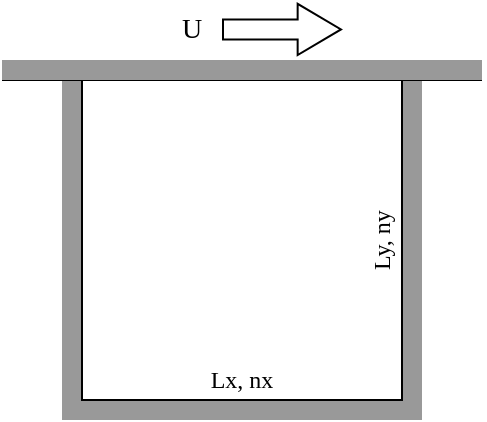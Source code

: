 <mxfile version="26.0.9">
  <diagram name="ページ1" id="D2a4orqu92_KeRABc9eB">
    <mxGraphModel dx="647" dy="459" grid="1" gridSize="10" guides="1" tooltips="1" connect="1" arrows="1" fold="1" page="1" pageScale="1" pageWidth="1390" pageHeight="360" math="0" shadow="0">
      <root>
        <mxCell id="0" />
        <mxCell id="1" parent="0" />
        <mxCell id="nLY7P3FtBvSz40wue8Jh-5" value="" style="rounded=0;whiteSpace=wrap;html=1;strokeColor=none;fillStyle=solid;fillColor=#999999;imageWidth=24;fillOpacity=100;portConstraint=none;labelPadding=0;strokeOpacity=100;" parent="1" vertex="1">
          <mxGeometry x="70" y="80" width="180" height="170" as="geometry" />
        </mxCell>
        <mxCell id="nLY7P3FtBvSz40wue8Jh-1" value="" style="rounded=0;whiteSpace=wrap;html=1;" parent="1" vertex="1">
          <mxGeometry x="80" y="80" width="160" height="160" as="geometry" />
        </mxCell>
        <mxCell id="nLY7P3FtBvSz40wue8Jh-2" value="" style="endArrow=none;html=1;rounded=0;" parent="1" edge="1">
          <mxGeometry width="50" height="50" relative="1" as="geometry">
            <mxPoint x="40" y="80" as="sourcePoint" />
            <mxPoint x="280" y="80" as="targetPoint" />
          </mxGeometry>
        </mxCell>
        <mxCell id="nLY7P3FtBvSz40wue8Jh-3" value="" style="shape=flexArrow;endArrow=classic;html=1;rounded=0;endWidth=14.595;endSize=6.892;" parent="1" edge="1">
          <mxGeometry width="50" height="50" relative="1" as="geometry">
            <mxPoint x="150" y="54.73" as="sourcePoint" />
            <mxPoint x="210" y="54.73" as="targetPoint" />
          </mxGeometry>
        </mxCell>
        <mxCell id="nLY7P3FtBvSz40wue8Jh-4" value="U" style="text;html=1;align=center;verticalAlign=middle;whiteSpace=wrap;rounded=0;fontFamily=Times New Roman;fontSize=14;" parent="1" vertex="1">
          <mxGeometry x="120" y="40" width="30" height="30" as="geometry" />
        </mxCell>
        <mxCell id="nLY7P3FtBvSz40wue8Jh-6" value="" style="rounded=0;whiteSpace=wrap;html=1;strokeColor=none;fillStyle=solid;fillColor=#999999;imageWidth=24;fillOpacity=100;portConstraint=none;labelPadding=0;strokeOpacity=100;" parent="1" vertex="1">
          <mxGeometry x="40" y="70" width="240" height="10" as="geometry" />
        </mxCell>
        <mxCell id="nLY7P3FtBvSz40wue8Jh-7" value="Lx, nx" style="text;html=1;align=center;verticalAlign=middle;whiteSpace=wrap;rounded=0;fontFamily=Times New Roman;" parent="1" vertex="1">
          <mxGeometry x="130" y="220" width="60" height="20" as="geometry" />
        </mxCell>
        <mxCell id="nLY7P3FtBvSz40wue8Jh-8" value="Ly, ny" style="text;html=1;align=center;verticalAlign=middle;whiteSpace=wrap;rounded=0;fontFamily=Times New Roman;rotation=-90;" parent="1" vertex="1">
          <mxGeometry x="200" y="150" width="60" height="20" as="geometry" />
        </mxCell>
      </root>
    </mxGraphModel>
  </diagram>
</mxfile>
